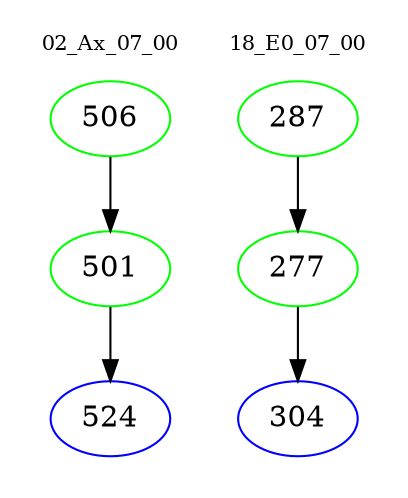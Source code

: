 digraph{
subgraph cluster_0 {
color = white
label = "02_Ax_07_00";
fontsize=10;
T0_506 [label="506", color="green"]
T0_506 -> T0_501 [color="black"]
T0_501 [label="501", color="green"]
T0_501 -> T0_524 [color="black"]
T0_524 [label="524", color="blue"]
}
subgraph cluster_1 {
color = white
label = "18_E0_07_00";
fontsize=10;
T1_287 [label="287", color="green"]
T1_287 -> T1_277 [color="black"]
T1_277 [label="277", color="green"]
T1_277 -> T1_304 [color="black"]
T1_304 [label="304", color="blue"]
}
}
